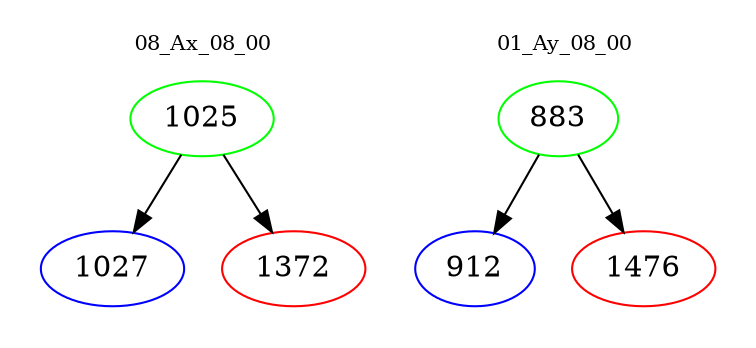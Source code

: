 digraph{
subgraph cluster_0 {
color = white
label = "08_Ax_08_00";
fontsize=10;
T0_1025 [label="1025", color="green"]
T0_1025 -> T0_1027 [color="black"]
T0_1027 [label="1027", color="blue"]
T0_1025 -> T0_1372 [color="black"]
T0_1372 [label="1372", color="red"]
}
subgraph cluster_1 {
color = white
label = "01_Ay_08_00";
fontsize=10;
T1_883 [label="883", color="green"]
T1_883 -> T1_912 [color="black"]
T1_912 [label="912", color="blue"]
T1_883 -> T1_1476 [color="black"]
T1_1476 [label="1476", color="red"]
}
}
